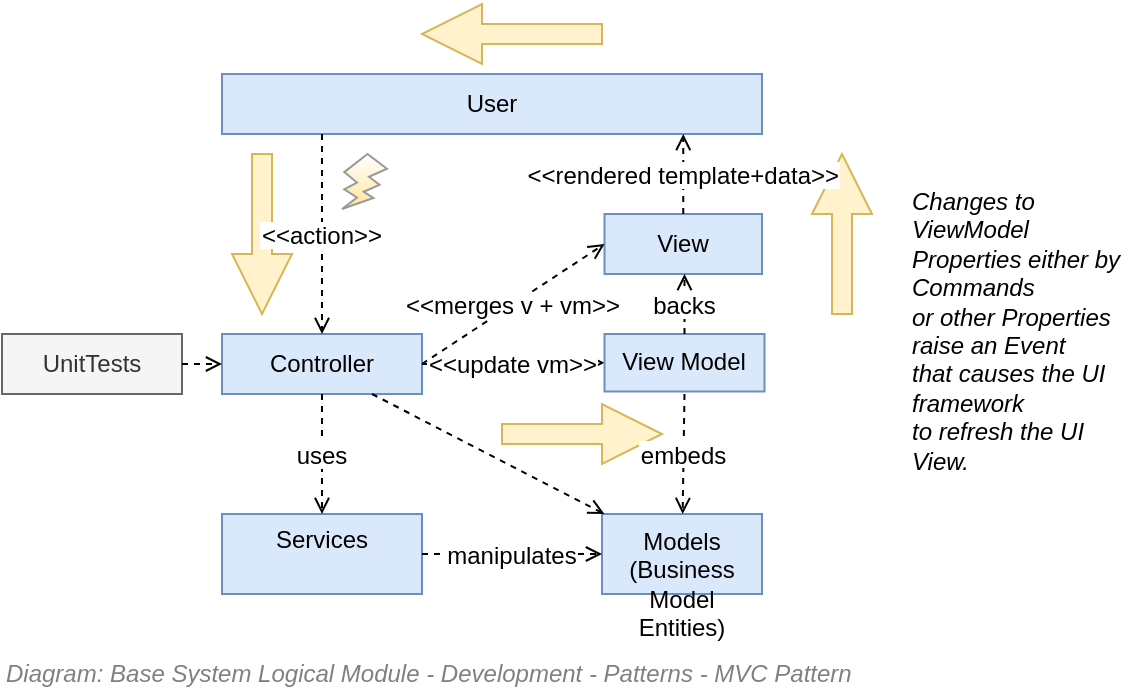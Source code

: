 <mxfile compressed="false" version="17.5.0" type="google">
  <diagram name="Development/Patterns/Service/MVC" id="teZXeI0J9931yghv04_C">
    <mxGraphModel grid="1" page="1" gridSize="10" guides="1" tooltips="1" connect="1" arrows="1" fold="1" pageScale="1" pageWidth="850" pageHeight="1100" math="0" shadow="0">
      <root>
        <mxCell id="xM9XGsReBny8OIGWJbV3-0" />
        <mxCell id="xM9XGsReBny8OIGWJbV3-1" value="Diagram" parent="xM9XGsReBny8OIGWJbV3-0" />
        <mxCell id="xM9XGsReBny8OIGWJbV3-20" value="" style="arrow;strokeColor=#d6b656;strokeWidth=1;fontSize=12;fillColor=#fff2cc;" edge="1" parent="xM9XGsReBny8OIGWJbV3-1">
          <mxGeometry width="100" height="100" relative="1" as="geometry">
            <mxPoint x="540" y="240" as="sourcePoint" />
            <mxPoint x="540" y="160" as="targetPoint" />
          </mxGeometry>
        </mxCell>
        <mxCell id="xM9XGsReBny8OIGWJbV3-21" value="" style="arrow;strokeColor=#d6b656;strokeWidth=1;fontSize=12;fillColor=#fff2cc;" edge="1" parent="xM9XGsReBny8OIGWJbV3-1">
          <mxGeometry width="100" height="100" relative="1" as="geometry">
            <mxPoint x="370" y="300" as="sourcePoint" />
            <mxPoint x="450" y="300" as="targetPoint" />
          </mxGeometry>
        </mxCell>
        <mxCell id="xM9XGsReBny8OIGWJbV3-22" value="" style="arrow;strokeColor=#d6b656;strokeWidth=1;fontSize=12;fillColor=#fff2cc;" edge="1" parent="xM9XGsReBny8OIGWJbV3-1">
          <mxGeometry width="100" height="100" relative="1" as="geometry">
            <mxPoint x="250" y="160" as="sourcePoint" />
            <mxPoint x="250" y="240" as="targetPoint" />
          </mxGeometry>
        </mxCell>
        <mxCell id="xM9XGsReBny8OIGWJbV3-23" value="User" style="rounded=0;whiteSpace=wrap;strokeColor=#6c8ebf;fontSize=12;fillColor=#dae8fc;" vertex="1" parent="xM9XGsReBny8OIGWJbV3-1">
          <mxGeometry x="230" y="120" width="270" height="30" as="geometry" />
        </mxCell>
        <mxCell id="xM9XGsReBny8OIGWJbV3-24" value="Controller" style="rounded=0;whiteSpace=wrap;strokeColor=#6c8ebf;fontSize=12;fillColor=#dae8fc;" vertex="1" parent="xM9XGsReBny8OIGWJbV3-1">
          <mxGeometry x="230" y="250" width="100" height="30" as="geometry" />
        </mxCell>
        <mxCell id="xM9XGsReBny8OIGWJbV3-25" value="Models&#xa;(Business Model Entities)" style="rounded=0;whiteSpace=wrap;strokeColor=#6c8ebf;verticalAlign=top;fontSize=12;fillColor=#dae8fc;" vertex="1" parent="xM9XGsReBny8OIGWJbV3-1">
          <mxGeometry x="420" y="340" width="80" height="40" as="geometry" />
        </mxCell>
        <mxCell id="xM9XGsReBny8OIGWJbV3-26" value="Services&#xa;" style="rounded=0;whiteSpace=wrap;strokeColor=#6c8ebf;fontSize=12;fillColor=#dae8fc;" vertex="1" parent="xM9XGsReBny8OIGWJbV3-1">
          <mxGeometry x="230" y="340" width="100" height="40" as="geometry" />
        </mxCell>
        <mxCell id="xM9XGsReBny8OIGWJbV3-27" value="UnitTests" style="rounded=0;whiteSpace=wrap;strokeColor=#666666;fontSize=12;fillColor=#f5f5f5;fontColor=#333333;" vertex="1" parent="xM9XGsReBny8OIGWJbV3-1">
          <mxGeometry x="120" y="250" width="90" height="30" as="geometry" />
        </mxCell>
        <mxCell id="xM9XGsReBny8OIGWJbV3-28" value="&lt;&lt;action&gt;&gt;" style="edgeStyle=none;dashed=1;endArrow=open;entryX=0.5;entryY=0;fontSize=12;" edge="1" parent="xM9XGsReBny8OIGWJbV3-1" target="xM9XGsReBny8OIGWJbV3-24">
          <mxGeometry width="100" height="100" relative="1" as="geometry">
            <mxPoint x="280" y="150" as="sourcePoint" />
            <mxPoint x="270" y="250" as="targetPoint" />
            <mxPoint as="offset" />
          </mxGeometry>
        </mxCell>
        <mxCell id="xM9XGsReBny8OIGWJbV3-29" value="&lt;&lt;update vm&gt;&gt;" style="edgeStyle=none;exitX=1;exitY=0.5;dashed=1;endArrow=open;entryX=0;entryY=0.5;fontSize=12;" edge="1" parent="xM9XGsReBny8OIGWJbV3-1" source="xM9XGsReBny8OIGWJbV3-24" target="xM9XGsReBny8OIGWJbV3-30">
          <mxGeometry width="100" height="100" relative="1" as="geometry">
            <mxPoint x="335" y="295" as="sourcePoint" />
            <mxPoint x="335" y="335" as="targetPoint" />
          </mxGeometry>
        </mxCell>
        <mxCell id="xM9XGsReBny8OIGWJbV3-30" value="View Model" style="rounded=0;whiteSpace=wrap;strokeColor=#6c8ebf;verticalAlign=top;fontSize=12;fillColor=#dae8fc;" vertex="1" parent="xM9XGsReBny8OIGWJbV3-1">
          <mxGeometry x="421.25" y="250" width="80" height="28.75" as="geometry" />
        </mxCell>
        <mxCell id="xM9XGsReBny8OIGWJbV3-31" value="uses" style="edgeStyle=none;exitX=0.5;exitY=1;dashed=1;endArrow=open;fontSize=12;" edge="1" parent="xM9XGsReBny8OIGWJbV3-1" source="xM9XGsReBny8OIGWJbV3-24" target="xM9XGsReBny8OIGWJbV3-26">
          <mxGeometry width="100" height="100" relative="1" as="geometry">
            <mxPoint x="335" y="290" as="sourcePoint" />
            <mxPoint x="335" y="335" as="targetPoint" />
          </mxGeometry>
        </mxCell>
        <mxCell id="xM9XGsReBny8OIGWJbV3-32" value="" style="shape=mxgraph.basic.flash;fillColor=#ffffff;strokeColor=#999999;strokeWidth=1;gradientColor=#FFE599;fontSize=12;" vertex="1" parent="xM9XGsReBny8OIGWJbV3-1">
          <mxGeometry x="290" y="160" width="22.5" height="27.5" as="geometry" />
        </mxCell>
        <mxCell id="xM9XGsReBny8OIGWJbV3-33" value="Changes to ViewModel&#xa;Properties either by Commands&#xa;or other Properties raise an Event&#xa;that causes the UI framework&#xa;to refresh the UI View." style="text;spacingTop=-5;fontStyle=2;fontFamily=Helvetica;fontSize=12;whiteSpace=wrap;" vertex="1" parent="xM9XGsReBny8OIGWJbV3-1">
          <mxGeometry x="572.5" y="175" width="107.5" height="155" as="geometry" />
        </mxCell>
        <mxCell id="xM9XGsReBny8OIGWJbV3-34" value="" style="edgeStyle=none;exitX=1;exitY=0.5;dashed=1;endArrow=open;entryX=0;entryY=0.5;fontSize=12;" edge="1" parent="xM9XGsReBny8OIGWJbV3-1" source="xM9XGsReBny8OIGWJbV3-27" target="xM9XGsReBny8OIGWJbV3-24">
          <mxGeometry width="100" height="100" relative="1" as="geometry">
            <mxPoint x="292.5" y="290" as="sourcePoint" />
            <mxPoint x="292.5" y="323.75" as="targetPoint" />
          </mxGeometry>
        </mxCell>
        <mxCell id="xM9XGsReBny8OIGWJbV3-35" value="View" style="rounded=0;whiteSpace=wrap;strokeColor=#6c8ebf;fontSize=12;fillColor=#dae8fc;" vertex="1" parent="xM9XGsReBny8OIGWJbV3-1">
          <mxGeometry x="421.25" y="190" width="78.75" height="30" as="geometry" />
        </mxCell>
        <mxCell id="xM9XGsReBny8OIGWJbV3-36" value="backs" style="edgeStyle=none;exitX=0.5;exitY=0;dashed=1;endArrow=open;fontSize=12;" edge="1" parent="xM9XGsReBny8OIGWJbV3-1" source="xM9XGsReBny8OIGWJbV3-30">
          <mxGeometry width="100" height="100" relative="1" as="geometry">
            <mxPoint x="323.75" y="290" as="sourcePoint" />
            <mxPoint x="461.25" y="220" as="targetPoint" />
          </mxGeometry>
        </mxCell>
        <mxCell id="xM9XGsReBny8OIGWJbV3-37" value="&lt;&lt;rendered template+data&gt;&gt;" style="edgeStyle=none;exitX=0.5;exitY=0;dashed=1;endArrow=open;fontSize=12;" edge="1" parent="xM9XGsReBny8OIGWJbV3-1" source="xM9XGsReBny8OIGWJbV3-35">
          <mxGeometry width="100" height="100" relative="1" as="geometry">
            <mxPoint x="471.25" y="260" as="sourcePoint" />
            <mxPoint x="460.625" y="150" as="targetPoint" />
          </mxGeometry>
        </mxCell>
        <mxCell id="xM9XGsReBny8OIGWJbV3-38" value="manipulates" style="edgeStyle=none;exitX=1;exitY=0.5;dashed=1;endArrow=open;fontSize=12;" edge="1" parent="xM9XGsReBny8OIGWJbV3-1" source="xM9XGsReBny8OIGWJbV3-26" target="xM9XGsReBny8OIGWJbV3-25">
          <mxGeometry width="100" height="100" relative="1" as="geometry">
            <mxPoint x="292.5" y="320" as="sourcePoint" />
            <mxPoint x="292.5" y="353.75" as="targetPoint" />
          </mxGeometry>
        </mxCell>
        <mxCell id="xM9XGsReBny8OIGWJbV3-39" value="" style="edgeStyle=none;exitX=0.75;exitY=1;dashed=1;endArrow=open;fontSize=12;" edge="1" parent="xM9XGsReBny8OIGWJbV3-1" source="xM9XGsReBny8OIGWJbV3-24" target="xM9XGsReBny8OIGWJbV3-25">
          <mxGeometry width="100" height="100" relative="1" as="geometry">
            <mxPoint x="340" y="335" as="sourcePoint" />
            <mxPoint x="365" y="335" as="targetPoint" />
          </mxGeometry>
        </mxCell>
        <mxCell id="xM9XGsReBny8OIGWJbV3-40" value="embeds" style="edgeStyle=none;dashed=1;endArrow=open;fontSize=12;" edge="1" parent="xM9XGsReBny8OIGWJbV3-1" target="xM9XGsReBny8OIGWJbV3-25">
          <mxGeometry width="100" height="100" relative="1" as="geometry">
            <mxPoint x="461.25" y="280" as="sourcePoint" />
            <mxPoint x="471.25" y="230" as="targetPoint" />
          </mxGeometry>
        </mxCell>
        <mxCell id="xM9XGsReBny8OIGWJbV3-41" value="&lt;&lt;merges v + vm&gt;&gt;" style="edgeStyle=none;exitX=1;exitY=0.5;dashed=1;endArrow=open;entryX=0;entryY=0.5;fontSize=12;" edge="1" parent="xM9XGsReBny8OIGWJbV3-1" source="xM9XGsReBny8OIGWJbV3-24" target="xM9XGsReBny8OIGWJbV3-35">
          <mxGeometry width="100" height="100" relative="1" as="geometry">
            <mxPoint x="340" y="275" as="sourcePoint" />
            <mxPoint x="431.25" y="274.375" as="targetPoint" />
          </mxGeometry>
        </mxCell>
        <mxCell id="6J05yWThwvdI6k0VwKIH-4" value="" style="arrow;strokeColor=#d6b656;strokeWidth=1;fontSize=12;fillColor=#fff2cc;" edge="1" parent="xM9XGsReBny8OIGWJbV3-1">
          <mxGeometry width="100" height="100" relative="1" as="geometry">
            <mxPoint x="420" y="100" as="sourcePoint" />
            <mxPoint x="330" y="100" as="targetPoint" />
          </mxGeometry>
        </mxCell>
        <mxCell id="6J05yWThwvdI6k0VwKIH-1" value="Title/Diagram" parent="xM9XGsReBny8OIGWJbV3-0" />
        <mxCell id="xM9XGsReBny8OIGWJbV3-14" value="&lt;font style=&quot;font-size: 12px&quot;&gt;Diagram: Base System&amp;nbsp;Logical Module - Development - Patterns - MVC Pattern&lt;/font&gt;" style="text;strokeColor=none;fillColor=none;html=1;fontSize=12;fontStyle=2;verticalAlign=middle;align=left;shadow=0;glass=0;comic=0;opacity=30;fontColor=#808080;" vertex="1" parent="6J05yWThwvdI6k0VwKIH-1">
          <mxGeometry x="120" y="410" width="560" height="20" as="geometry" />
        </mxCell>
        <mxCell id="6J05yWThwvdI6k0VwKIH-0" value="TItle/Page" visible="0" parent="xM9XGsReBny8OIGWJbV3-0" />
        <mxCell id="xM9XGsReBny8OIGWJbV3-15" value="" style="group;fontSize=10;" vertex="1" connectable="0" parent="6J05yWThwvdI6k0VwKIH-0">
          <mxGeometry x="120" y="120" width="560" height="45" as="geometry" />
        </mxCell>
        <mxCell id="xM9XGsReBny8OIGWJbV3-16" value="&lt;font style=&quot;font-size: 12px&quot;&gt;Base Logical Module - Development - Patterns - MVC Pattern&lt;/font&gt;" style="text;strokeColor=none;fillColor=none;html=1;fontSize=12;fontStyle=1;verticalAlign=middle;align=left;shadow=0;glass=0;comic=0;opacity=30;fontColor=#808080;" vertex="1" parent="xM9XGsReBny8OIGWJbV3-15">
          <mxGeometry width="560" height="40" as="geometry" />
        </mxCell>
        <mxCell id="xM9XGsReBny8OIGWJbV3-17" value="" style="line;strokeWidth=2;html=1;shadow=0;glass=0;comic=0;fillColor=none;fontSize=10;fontColor=#CCCCCC;labelBackgroundColor=none;strokeColor=#CCCCCC;" vertex="1" parent="xM9XGsReBny8OIGWJbV3-15">
          <mxGeometry y="35" width="560" height="10" as="geometry" />
        </mxCell>
      </root>
    </mxGraphModel>
  </diagram>
</mxfile>

